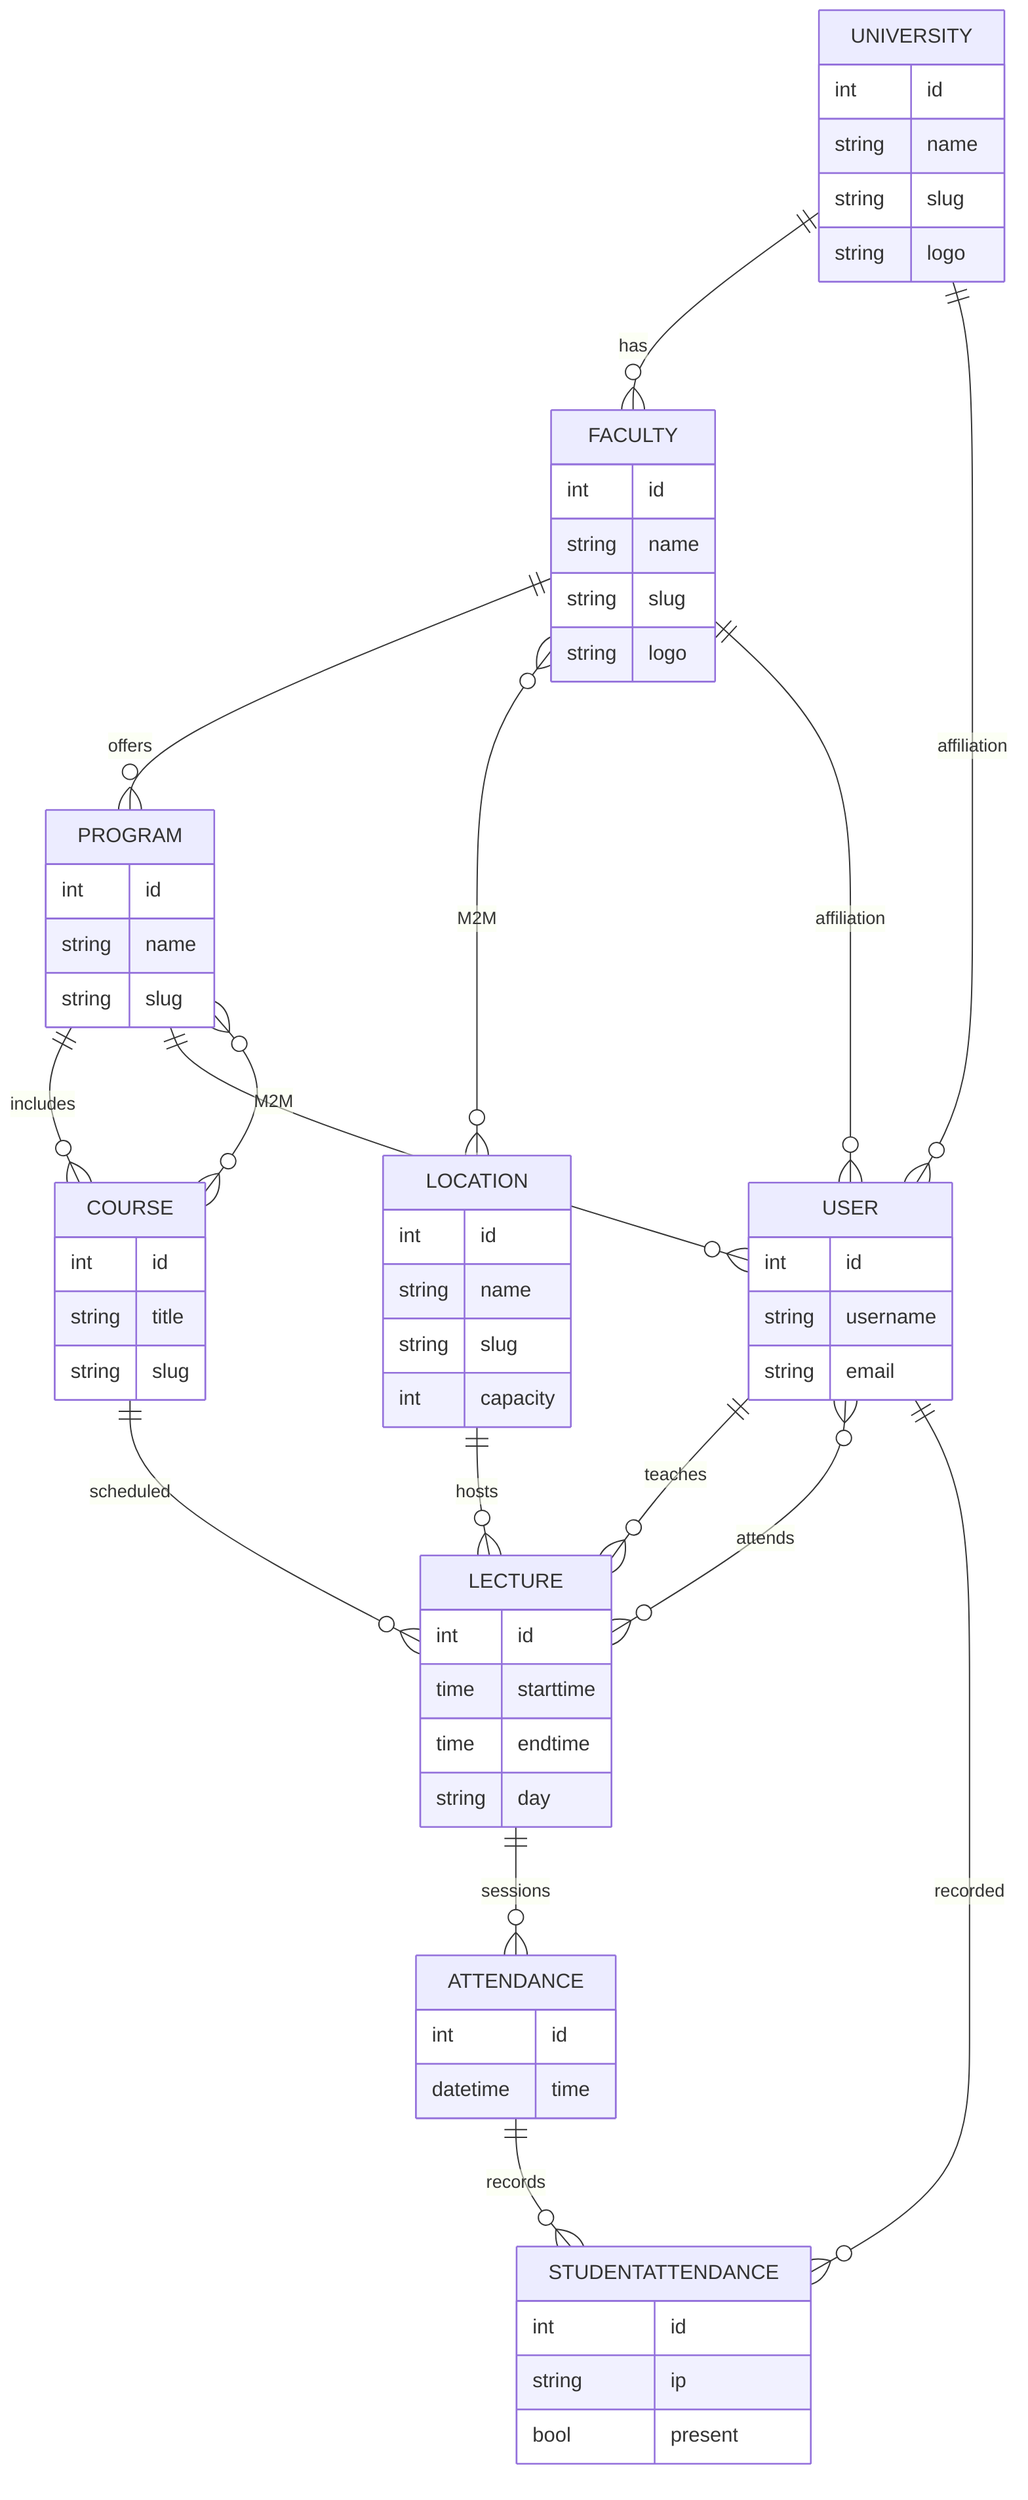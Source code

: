 %% Mermaid ER diagram for Edu-Track
%% Generate with: npx @mermaid-js/mermaid-cli -i docs/erd.mmd -o docs/erd.png

erDiagram
    UNIVERSITY ||--o{ FACULTY : has
    FACULTY ||--o{ PROGRAM : offers
    PROGRAM ||--o{ COURSE : includes
    COURSE }o--o{ PROGRAM : M2M
    FACULTY }o--o{ LOCATION : M2M
    COURSE ||--o{ LECTURE : scheduled
    LOCATION ||--o{ LECTURE : hosts
    USER ||--o{ LECTURE : teaches
    USER }o--o{ LECTURE : attends
    LECTURE ||--o{ ATTENDANCE : sessions
    ATTENDANCE ||--o{ STUDENTATTENDANCE : records
    USER ||--o{ STUDENTATTENDANCE : recorded
    UNIVERSITY ||--o{ USER : affiliation
    FACULTY ||--o{ USER : affiliation
    PROGRAM ||--o{ USER : enrollment

    UNIVERSITY {
        int id
        string name
        string slug
        string logo
    }
    FACULTY {
        int id
        string name
        string slug
        string logo
    }
    PROGRAM {
        int id
        string name
        string slug
    }
    COURSE {
        int id
        string title
        string slug
    }
    LOCATION {
        int id
        string name
        string slug
        int capacity
    }
    USER {
        int id
        string username
        string email
    }
    LECTURE {
        int id
        time starttime
        time endtime
        string day
    }
    ATTENDANCE {
        int id
        datetime time
    }
    STUDENTATTENDANCE {
        int id
        string ip
        bool present
    }
